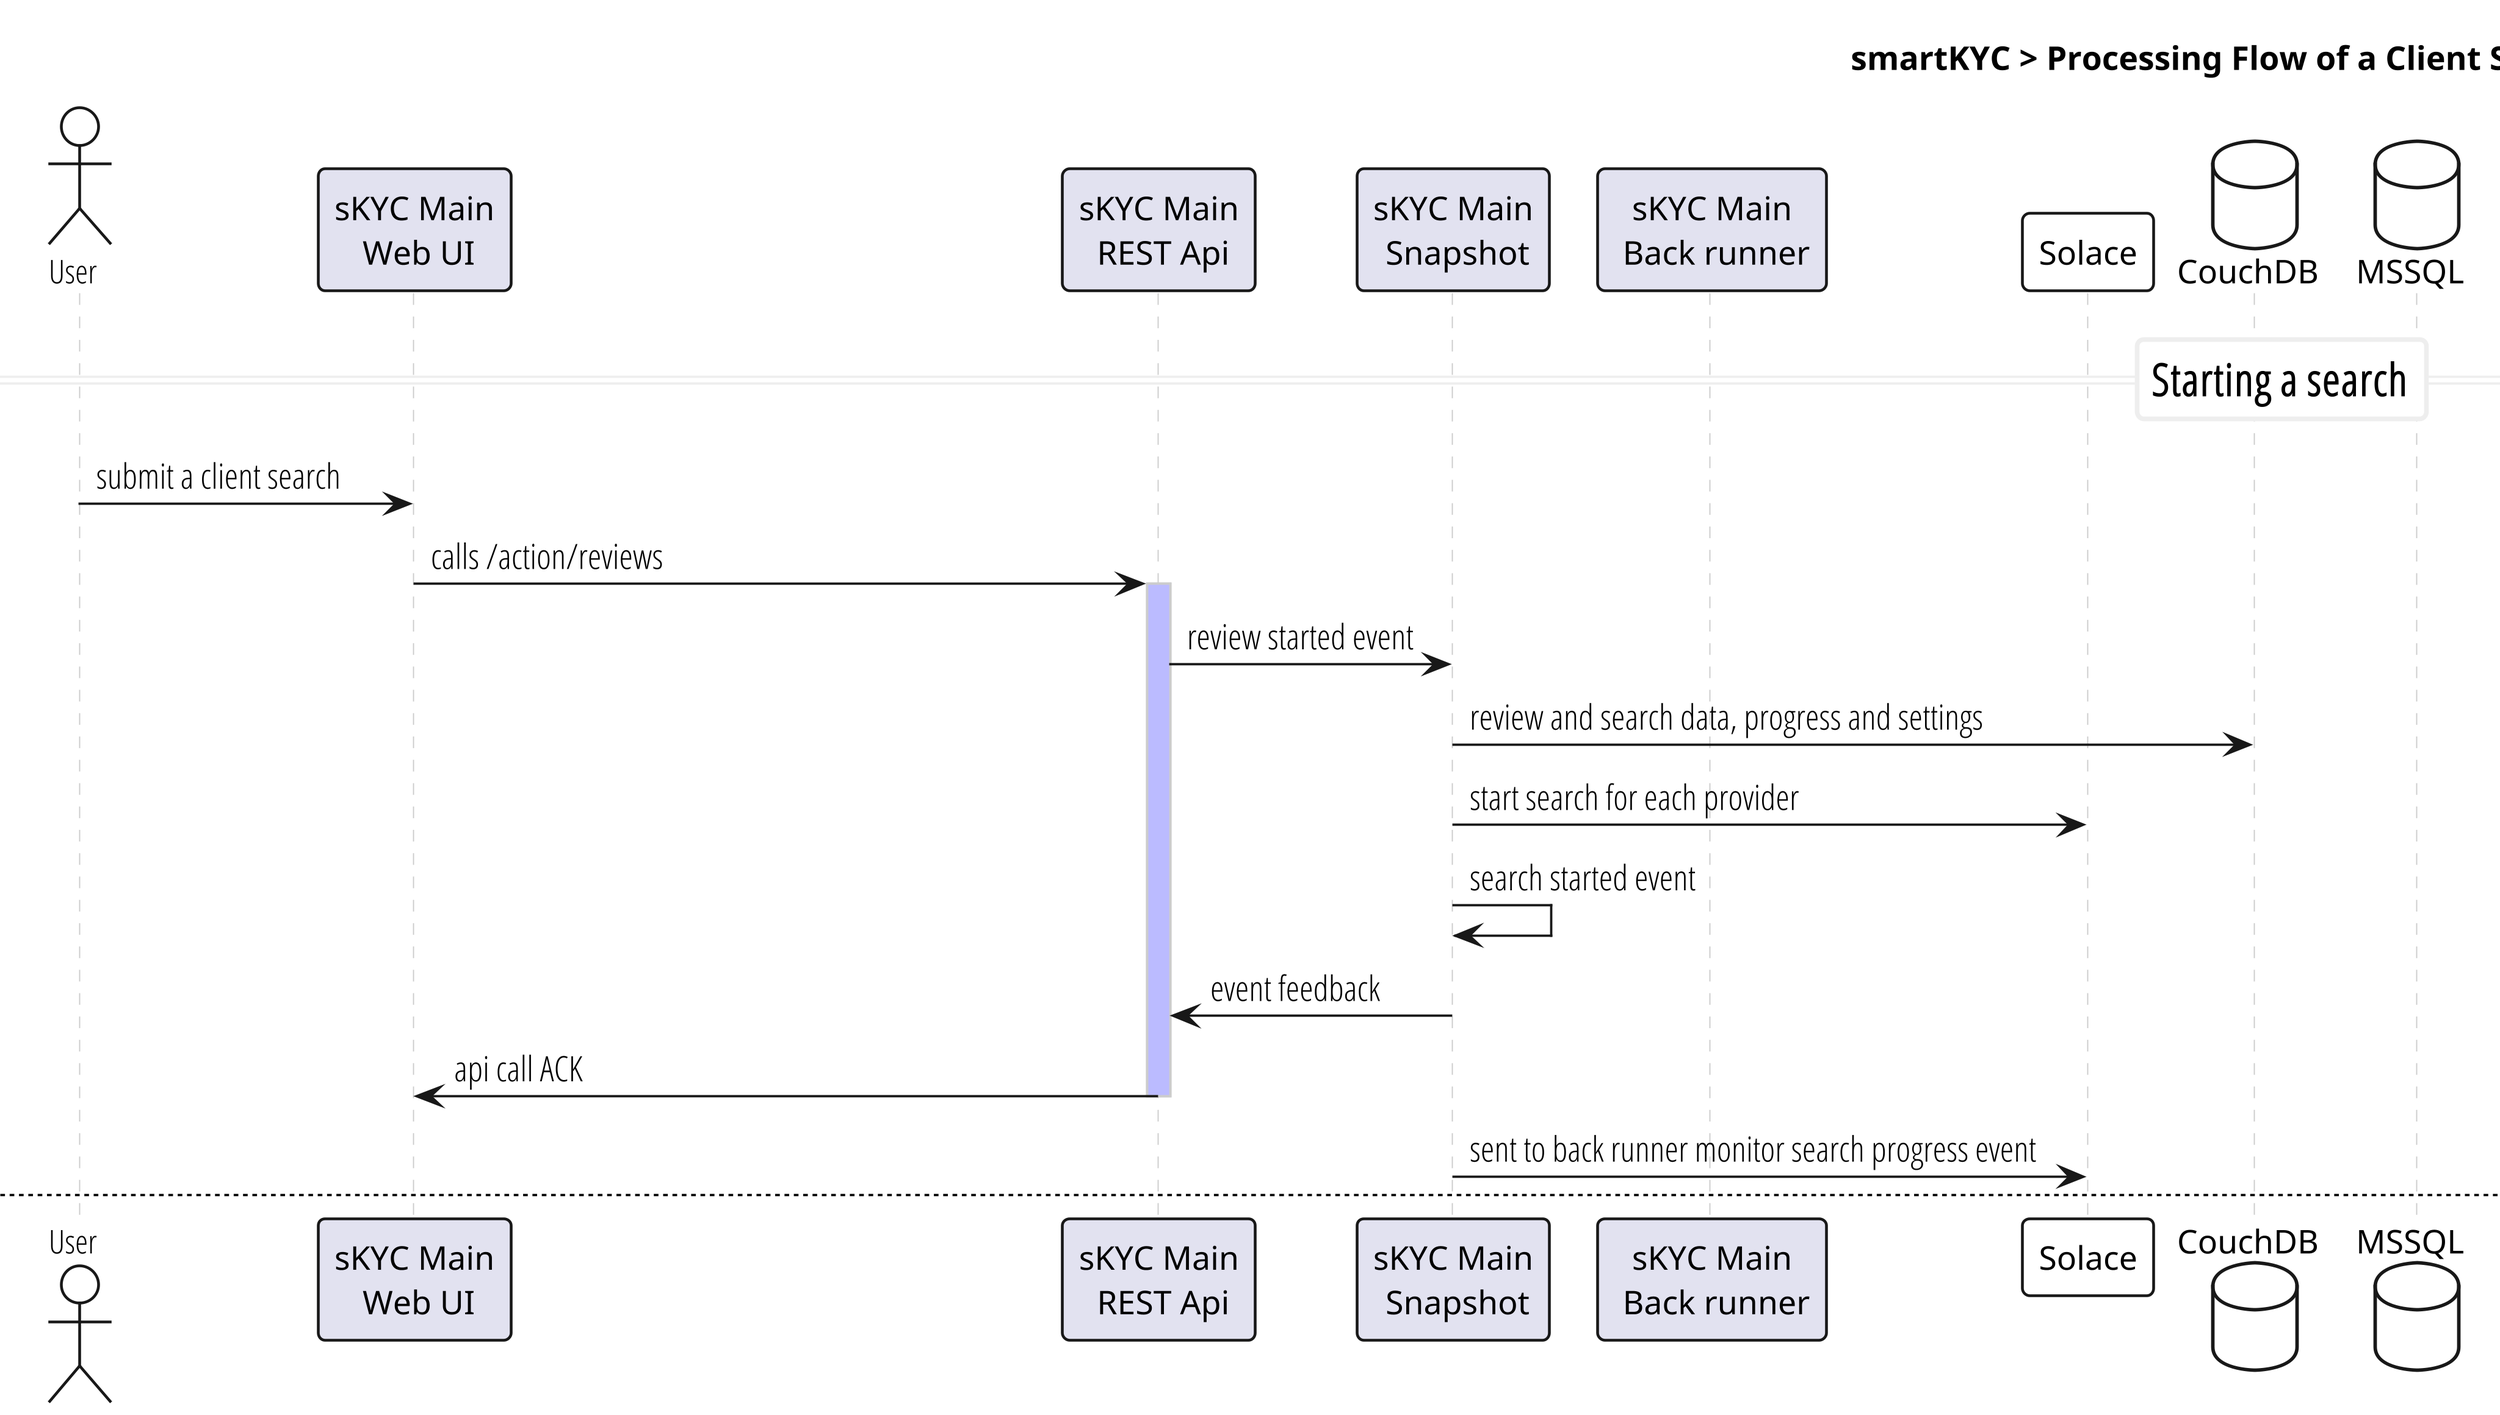 @startuml

skinparam dpi 600
scale 1200*1800

skinparam roundCorner 6
skinparam shadowing false
skinparam interface {
  backgroundColor WhiteSmoke
}
skinparam actor {
  FontName Open Sans Condensed Light
  FontSize 14
}
skinparam arrow {
  FontName Open Sans Condensed Light
  FontSize 15
}
skinparam note {
  FontName Open Sans Condensed Light
  FontSize 13
  BorderColor #bbb
}
skinparam footer {
  FontName Open Sans Condensed Light
  FontSize 14
  FontColor DimGrey
}
skinparam sequence {
  actorBorderThickness 1.2
  participantBorderThickness 1.2
  LifeLineBorderColor #ccc
  ParticipantFontName Avenir Next Condensed
  DividerBorderColor #eee
  DividerBackgroundColor #fff
  DividerFontName Open Sans Condensed Light
  DividerFontSize 15
  DividerFontStyle Light
  TitleFontName Open Sans Condensed Light
  TitleFontStyle Light
  TitleFontSize 17
}

actor "User" as user #fff
participant "sKYC Main\n Web UI" as ui
participant "sKYC Main\n REST Api" as api
participant "sKYC Main\n Snapshot" as snapshot
participant "sKYC Main\n Back runner" as backrunner
participant "Solace" as mq #fff
database "CouchDB" as couch #fff
database "MSSQL" as oracle #fff
participant "sKYC Exp\n Worker" as exp #eff
participant "sKYC Media\n Connector" as media #fef
participant "sKYC Media\n Search" as search #fef
participant "sKYC Media\n Scraper" as cution #fef
participant "sKYC\n Processing\n Worker" as proc #ffe
participant "Media\n provider" as gmp #fee
participant "Profile\n provider" as pp #fef
participant "Search\n Engine" as se #eef
participant "Internet" as inet #efe


title
smartKYC > Processing Flow of a Client Search action
endtitle

=== Starting a search ==
user -> ui : submit a client search
ui -> api: calls /action/reviews
activate api #BBBBFF
api -> snapshot: review started event
snapshot -> couch: review and search data, progress and settings
snapshot -> mq: start search for each provider
snapshot -> snapshot: search started event
snapshot -> api: event feedback
api -> ui: api call ACK
deactivate api
snapshot -> mq: sent to back runner monitor search progress event


newpage

=== Media provider search ==
snapshot -> mq: put message for Media
mq --> media: get message / open tx
activate mq #FFBBBB
media -> mq: split/additional request (optional)
mq --> media: get additional request
media -> gmp: query media provider
gmp -> media: retrieve the documents
loop for each document
    media -> couch: check for duplication
    media -> mq: send document to process
    ref over media, proc :Process document
end
media --> couch: update search progress
media -> mq: commit tx
deactivate mq

newpage

=== Search engine search ==
snapshot -> mq: put message for Media
mq --> search: get message / open tx
activate mq #FFBBBB
search -> mq: split/additional request (optional)
search -> se: query search engine
se -> search: retrieve the list of urls
loop for each url
    search -> mq: send url to be downloaded
    ref over media, cution :Download internet document from URL
end
search --> couch: update search progress
search -> mq: send document to main to be stored
ref over mq, snapshot: Store document
search -> mq: commit tx
deactivate mq

newpage

=== Download internet document from URL ==
search -> mq: put url to download
mq --> cution: get message / open tx
activate mq #FFBBBB
cution ->inet: get url
inet -> cution: retrieve document
...  clean the document ...
cution <-> couch: check for duplication
cution -> mq: send document to process
ref over search, proc :Process document
search -> mq: send document to main to be stored
ref over mq, snapshot: Store document
cution --> couch: update search progress
cution -> mq: commit tx
deactivate mq

newpage

=== EXP provider search ==
snapshot -> mq: put message for Exp
mq --> exp: get message / open tx
activate mq #FFBBBB
exp -> pp: query exp provider (can also be DB)
pp -> exp: retrieve the documents
exp <-> couch: check for duplication
exp -> exp: extracting information and scoring
exp -> mq: send document to main to be stored
ref over mq, snapshot: Store document

exp --> couch: update search progress
exp -> mq: commit tx
deactivate mq

newpage

=== Process document ==
search -> mq: send document to process
mq --> proc: get the document
activate mq #FFBBBB
...  process the documents ...
proc -> mq: send processed document to snapshot
proc --> couch: update search progress
proc -> mq: commit tx
deactivate mq

newpage

=== Store document ==
mq --> snapshot: get document to store
activate mq #FFBBBB
snapshot -> oracle: store the results
snapshot -> couch: store the results
snapshot -> couch: update search status
snapshot -> mq: commit tx
deactivate mq

newpage

=== Search done ==
snapshot --> mq: sent to back runner monitor search progress event
mq -> backrunner: search progress update start
activate mq #FFBBBB
loop poll until done
   backrunner -> couch: search status
   couch -> backrunner: get search status
   ... sleep ...
end
... information aggregation and statistics updated ...
backrunner -> mq: search done event
deactivate mq
mq -> snapshot: search done event
activate mq #FFBBBB
snapshot -> couch: update search status
snapshot -> oracle: update review data
snapshot -> mq: search done event
deactivate mq

newpage

=== Search progress ==
user --> ui: waiting for search to end
loop poll until search is completed
ui -> api: calls /state/cycles/reviews/{reviewId}/requests/progress api
activate api #BBBBFF
api -> couch: retrieve current search status
couch -> api: search status response
api -> ui: search status response
deactivate api #BBBBFF
ui --> user: Update progress
   ... sleep ...
end
ui --> user: show search as done
|||

@endumlwho